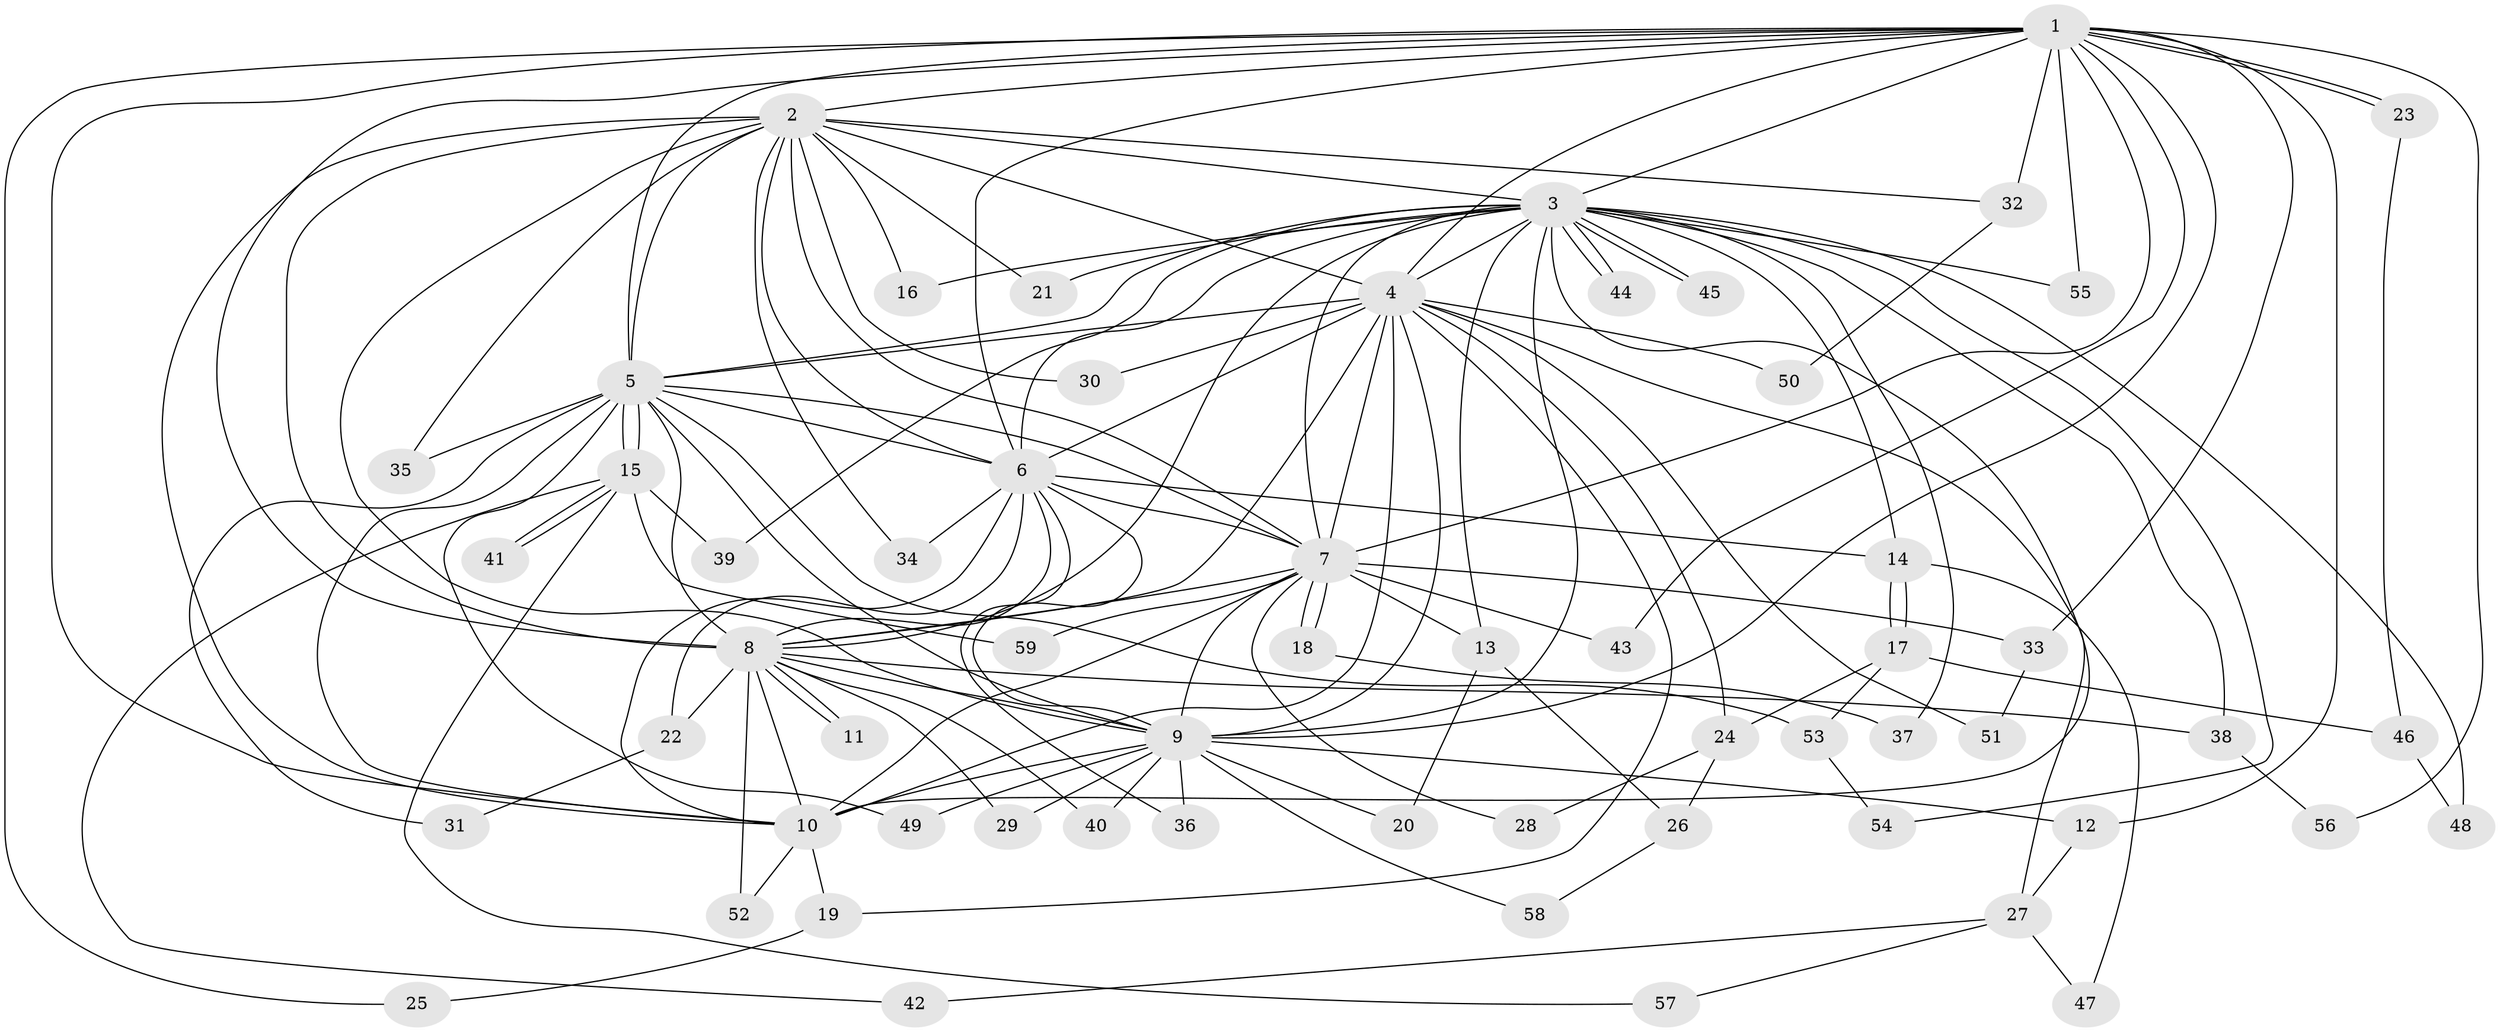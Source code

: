// coarse degree distribution, {15: 0.04878048780487805, 10: 0.024390243902439025, 23: 0.024390243902439025, 13: 0.024390243902439025, 11: 0.04878048780487805, 3: 0.1951219512195122, 5: 0.04878048780487805, 8: 0.024390243902439025, 2: 0.4634146341463415, 6: 0.024390243902439025, 1: 0.04878048780487805, 4: 0.024390243902439025}
// Generated by graph-tools (version 1.1) at 2025/51/02/27/25 19:51:44]
// undirected, 59 vertices, 143 edges
graph export_dot {
graph [start="1"]
  node [color=gray90,style=filled];
  1;
  2;
  3;
  4;
  5;
  6;
  7;
  8;
  9;
  10;
  11;
  12;
  13;
  14;
  15;
  16;
  17;
  18;
  19;
  20;
  21;
  22;
  23;
  24;
  25;
  26;
  27;
  28;
  29;
  30;
  31;
  32;
  33;
  34;
  35;
  36;
  37;
  38;
  39;
  40;
  41;
  42;
  43;
  44;
  45;
  46;
  47;
  48;
  49;
  50;
  51;
  52;
  53;
  54;
  55;
  56;
  57;
  58;
  59;
  1 -- 2;
  1 -- 3;
  1 -- 4;
  1 -- 5;
  1 -- 6;
  1 -- 7;
  1 -- 8;
  1 -- 9;
  1 -- 10;
  1 -- 12;
  1 -- 23;
  1 -- 23;
  1 -- 25;
  1 -- 32;
  1 -- 33;
  1 -- 43;
  1 -- 55;
  1 -- 56;
  2 -- 3;
  2 -- 4;
  2 -- 5;
  2 -- 6;
  2 -- 7;
  2 -- 8;
  2 -- 9;
  2 -- 10;
  2 -- 16;
  2 -- 21;
  2 -- 30;
  2 -- 32;
  2 -- 34;
  2 -- 35;
  3 -- 4;
  3 -- 5;
  3 -- 6;
  3 -- 7;
  3 -- 8;
  3 -- 9;
  3 -- 10;
  3 -- 13;
  3 -- 14;
  3 -- 16;
  3 -- 21;
  3 -- 37;
  3 -- 38;
  3 -- 39;
  3 -- 44;
  3 -- 44;
  3 -- 45;
  3 -- 45;
  3 -- 48;
  3 -- 54;
  3 -- 55;
  4 -- 5;
  4 -- 6;
  4 -- 7;
  4 -- 8;
  4 -- 9;
  4 -- 10;
  4 -- 19;
  4 -- 24;
  4 -- 27;
  4 -- 30;
  4 -- 50;
  4 -- 51;
  5 -- 6;
  5 -- 7;
  5 -- 8;
  5 -- 9;
  5 -- 10;
  5 -- 15;
  5 -- 15;
  5 -- 31;
  5 -- 35;
  5 -- 49;
  5 -- 53;
  6 -- 7;
  6 -- 8;
  6 -- 9;
  6 -- 10;
  6 -- 14;
  6 -- 22;
  6 -- 34;
  6 -- 36;
  7 -- 8;
  7 -- 9;
  7 -- 10;
  7 -- 13;
  7 -- 18;
  7 -- 18;
  7 -- 28;
  7 -- 33;
  7 -- 43;
  7 -- 59;
  8 -- 9;
  8 -- 10;
  8 -- 11;
  8 -- 11;
  8 -- 22;
  8 -- 29;
  8 -- 38;
  8 -- 40;
  8 -- 52;
  9 -- 10;
  9 -- 12;
  9 -- 20;
  9 -- 29;
  9 -- 36;
  9 -- 40;
  9 -- 49;
  9 -- 58;
  10 -- 19;
  10 -- 52;
  12 -- 27;
  13 -- 20;
  13 -- 26;
  14 -- 17;
  14 -- 17;
  14 -- 47;
  15 -- 39;
  15 -- 41;
  15 -- 41;
  15 -- 42;
  15 -- 57;
  15 -- 59;
  17 -- 24;
  17 -- 46;
  17 -- 53;
  18 -- 37;
  19 -- 25;
  22 -- 31;
  23 -- 46;
  24 -- 26;
  24 -- 28;
  26 -- 58;
  27 -- 42;
  27 -- 47;
  27 -- 57;
  32 -- 50;
  33 -- 51;
  38 -- 56;
  46 -- 48;
  53 -- 54;
}
